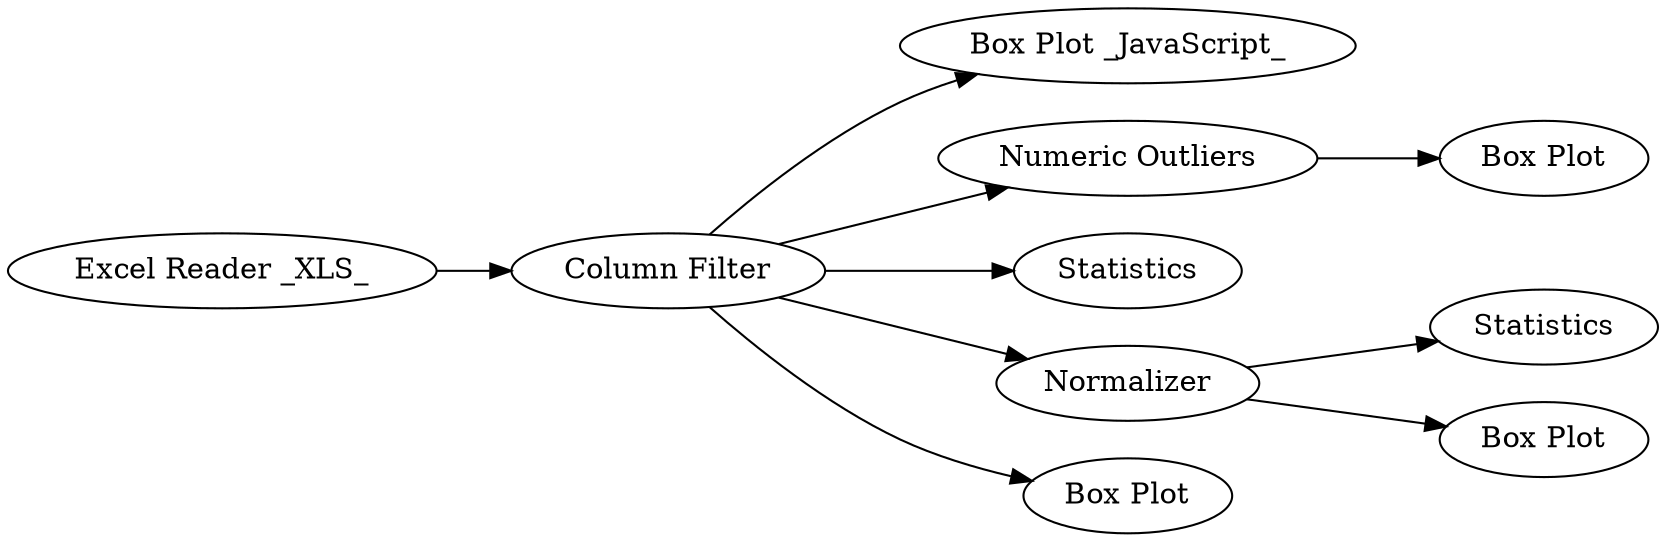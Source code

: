 digraph {
	18 [label="Box Plot _JavaScript_"]
	25 [label="Numeric Outliers"]
	27 [label="Excel Reader _XLS_"]
	29 [label=Statistics]
	31 [label=Statistics]
	32 [label=Normalizer]
	33 [label="Column Filter"]
	34 [label="Box Plot"]
	35 [label="Box Plot"]
	36 [label="Box Plot"]
	25 -> 34
	27 -> 33
	32 -> 36
	32 -> 31
	33 -> 32
	33 -> 35
	33 -> 18
	33 -> 25
	33 -> 29
	rankdir=LR
}
